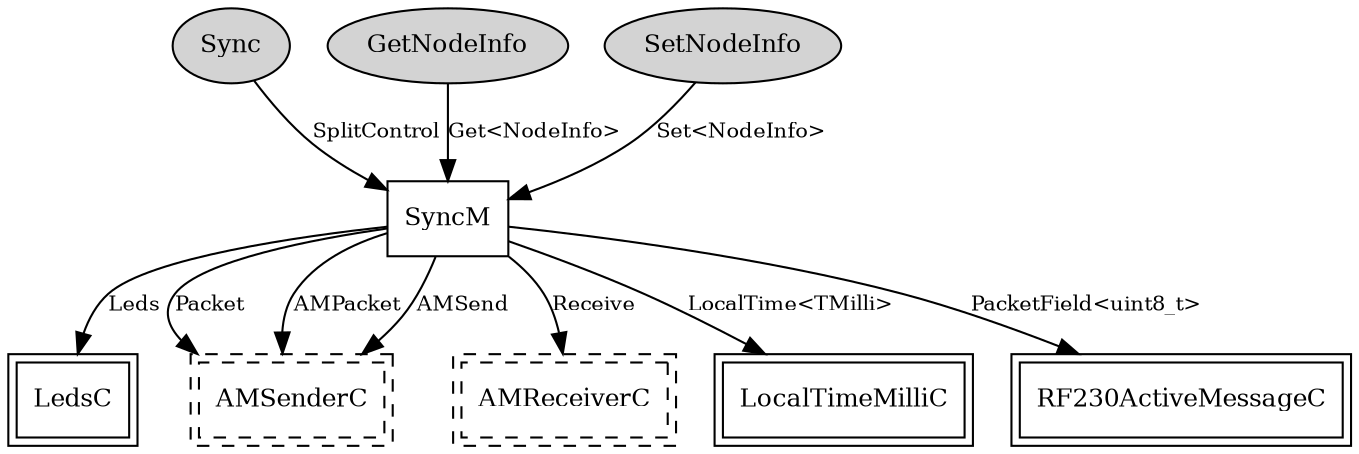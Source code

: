 digraph "SyncC" {
  n0x2b3f42d47a08 [shape=ellipse, style=filled, label="Sync", fontsize=12];
  "SyncM" [fontsize=12, shape=box, URL="../chtml/SyncM.html"];
  n0x2b3f42d429c8 [shape=ellipse, style=filled, label="GetNodeInfo", fontsize=12];
  "SyncM" [fontsize=12, shape=box, URL="../chtml/SyncM.html"];
  n0x2b3f42d437a8 [shape=ellipse, style=filled, label="SetNodeInfo", fontsize=12];
  "SyncM" [fontsize=12, shape=box, URL="../chtml/SyncM.html"];
  "SyncM" [fontsize=12, shape=box, URL="../chtml/SyncM.html"];
  "LedsC" [fontsize=12, shape=box,peripheries=2, URL="../chtml/tos.system.LedsC.html"];
  "SyncM" [fontsize=12, shape=box, URL="../chtml/SyncM.html"];
  "SyncC.AMSenderC" [fontsize=12, shape=box,peripheries=2, style=dashed, label="AMSenderC", URL="../chtml/tos.system.AMSenderC.html"];
  "SyncM" [fontsize=12, shape=box, URL="../chtml/SyncM.html"];
  "SyncC.AMSenderC" [fontsize=12, shape=box,peripheries=2, style=dashed, label="AMSenderC", URL="../chtml/tos.system.AMSenderC.html"];
  "SyncM" [fontsize=12, shape=box, URL="../chtml/SyncM.html"];
  "SyncC.AMSenderC" [fontsize=12, shape=box,peripheries=2, style=dashed, label="AMSenderC", URL="../chtml/tos.system.AMSenderC.html"];
  "SyncM" [fontsize=12, shape=box, URL="../chtml/SyncM.html"];
  "SyncC.AMReceiverC" [fontsize=12, shape=box,peripheries=2, style=dashed, label="AMReceiverC", URL="../chtml/tos.system.AMReceiverC.html"];
  "SyncM" [fontsize=12, shape=box, URL="../chtml/SyncM.html"];
  "LocalTimeMilliC" [fontsize=12, shape=box,peripheries=2, URL="../chtml/tos.system.LocalTimeMilliC.html"];
  "SyncM" [fontsize=12, shape=box, URL="../chtml/SyncM.html"];
  "RF230ActiveMessageC" [fontsize=12, shape=box,peripheries=2, URL="../chtml/tos.chips.rf230.RF230ActiveMessageC.html"];
  "n0x2b3f42d47a08" -> "SyncM" [label="SplitControl", URL="../ihtml/tos.interfaces.SplitControl.html", fontsize=10];
  "n0x2b3f42d429c8" -> "SyncM" [label="Get<NodeInfo>", URL="../ihtml/tos.interfaces.Get.html", fontsize=10];
  "n0x2b3f42d437a8" -> "SyncM" [label="Set<NodeInfo>", URL="../ihtml/tos.interfaces.Set.html", fontsize=10];
  "SyncM" -> "LedsC" [label="Leds", URL="../ihtml/tos.interfaces.Leds.html", fontsize=10];
  "SyncM" -> "SyncC.AMSenderC" [label="Packet", URL="../ihtml/tos.interfaces.Packet.html", fontsize=10];
  "SyncM" -> "SyncC.AMSenderC" [label="AMPacket", URL="../ihtml/tos.interfaces.AMPacket.html", fontsize=10];
  "SyncM" -> "SyncC.AMSenderC" [label="AMSend", URL="../ihtml/tos.interfaces.AMSend.html", fontsize=10];
  "SyncM" -> "SyncC.AMReceiverC" [label="Receive", URL="../ihtml/tos.interfaces.Receive.html", fontsize=10];
  "SyncM" -> "LocalTimeMilliC" [label="LocalTime<TMilli>", URL="../ihtml/tos.lib.timer.LocalTime.html", fontsize=10];
  "SyncM" -> "RF230ActiveMessageC" [label="PacketField<uint8_t>", URL="../ihtml/tos.lib.rfxlink.util.PacketField.html", fontsize=10];
}
